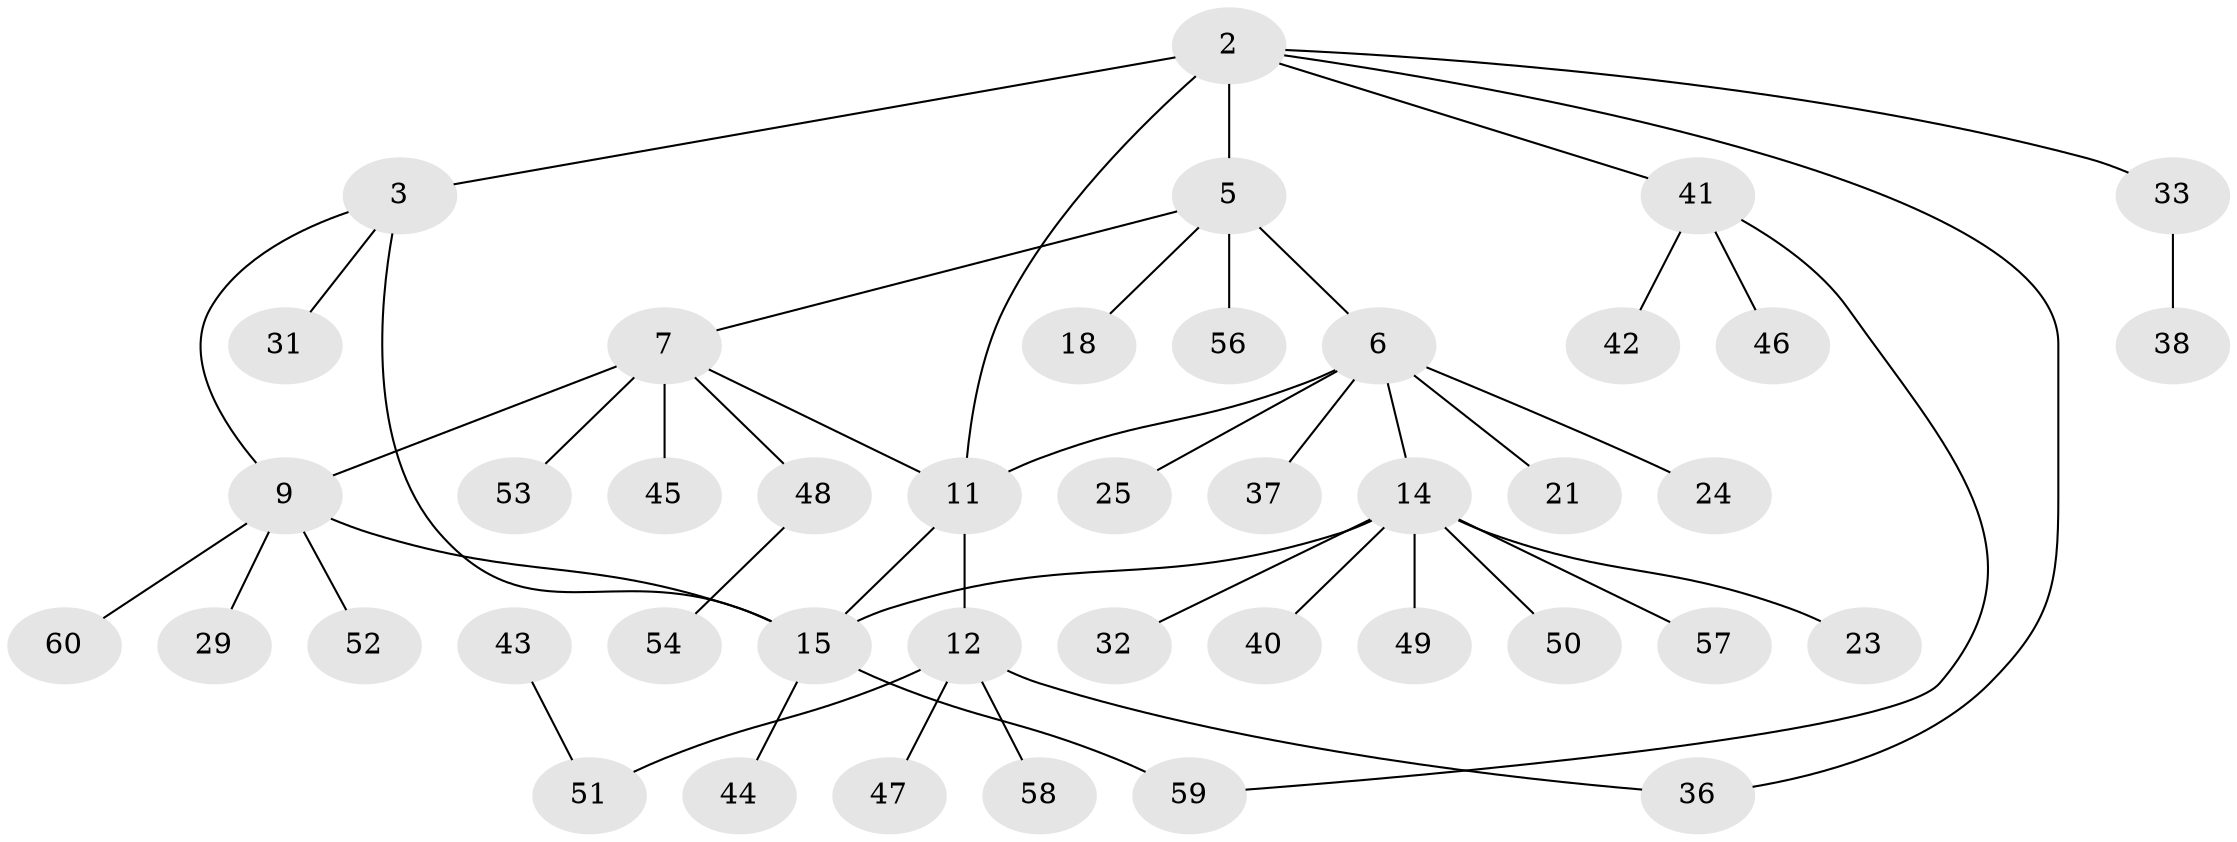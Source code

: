 // original degree distribution, {4: 0.08333333333333333, 5: 0.08333333333333333, 3: 0.08333333333333333, 8: 0.03333333333333333, 7: 0.016666666666666666, 6: 0.016666666666666666, 2: 0.13333333333333333, 9: 0.016666666666666666, 1: 0.5333333333333333}
// Generated by graph-tools (version 1.1) at 2025/58/03/04/25 21:58:59]
// undirected, 42 vertices, 49 edges
graph export_dot {
graph [start="1"]
  node [color=gray90,style=filled];
  2 [super="+1"];
  3;
  5 [super="+4"];
  6;
  7;
  9 [super="+8"];
  11 [super="+10"];
  12;
  14;
  15 [super="+13"];
  18;
  21;
  23;
  24;
  25;
  29;
  31;
  32;
  33 [super="+17"];
  36;
  37;
  38;
  40;
  41 [super="+35"];
  42;
  43;
  44;
  45;
  46;
  47;
  48 [super="+20"];
  49;
  50 [super="+22"];
  51 [super="+34"];
  52;
  53;
  54;
  56;
  57;
  58;
  59 [super="+39+55"];
  60;
  2 -- 3 [weight=2];
  2 -- 11;
  2 -- 36;
  2 -- 5;
  2 -- 33;
  2 -- 41;
  3 -- 9;
  3 -- 15;
  3 -- 31;
  5 -- 6 [weight=2];
  5 -- 7;
  5 -- 18;
  5 -- 56;
  6 -- 11;
  6 -- 14;
  6 -- 21;
  6 -- 24;
  6 -- 25;
  6 -- 37;
  7 -- 9 [weight=2];
  7 -- 45;
  7 -- 53;
  7 -- 11;
  7 -- 48;
  9 -- 52;
  9 -- 60;
  9 -- 29;
  9 -- 15;
  11 -- 12 [weight=2];
  11 -- 15;
  12 -- 36;
  12 -- 47;
  12 -- 58;
  12 -- 51;
  14 -- 15 [weight=2];
  14 -- 23;
  14 -- 32;
  14 -- 40;
  14 -- 49;
  14 -- 57;
  14 -- 50;
  15 -- 44;
  15 -- 59 [weight=2];
  33 -- 38;
  41 -- 42;
  41 -- 59;
  41 -- 46;
  43 -- 51;
  48 -- 54;
}
